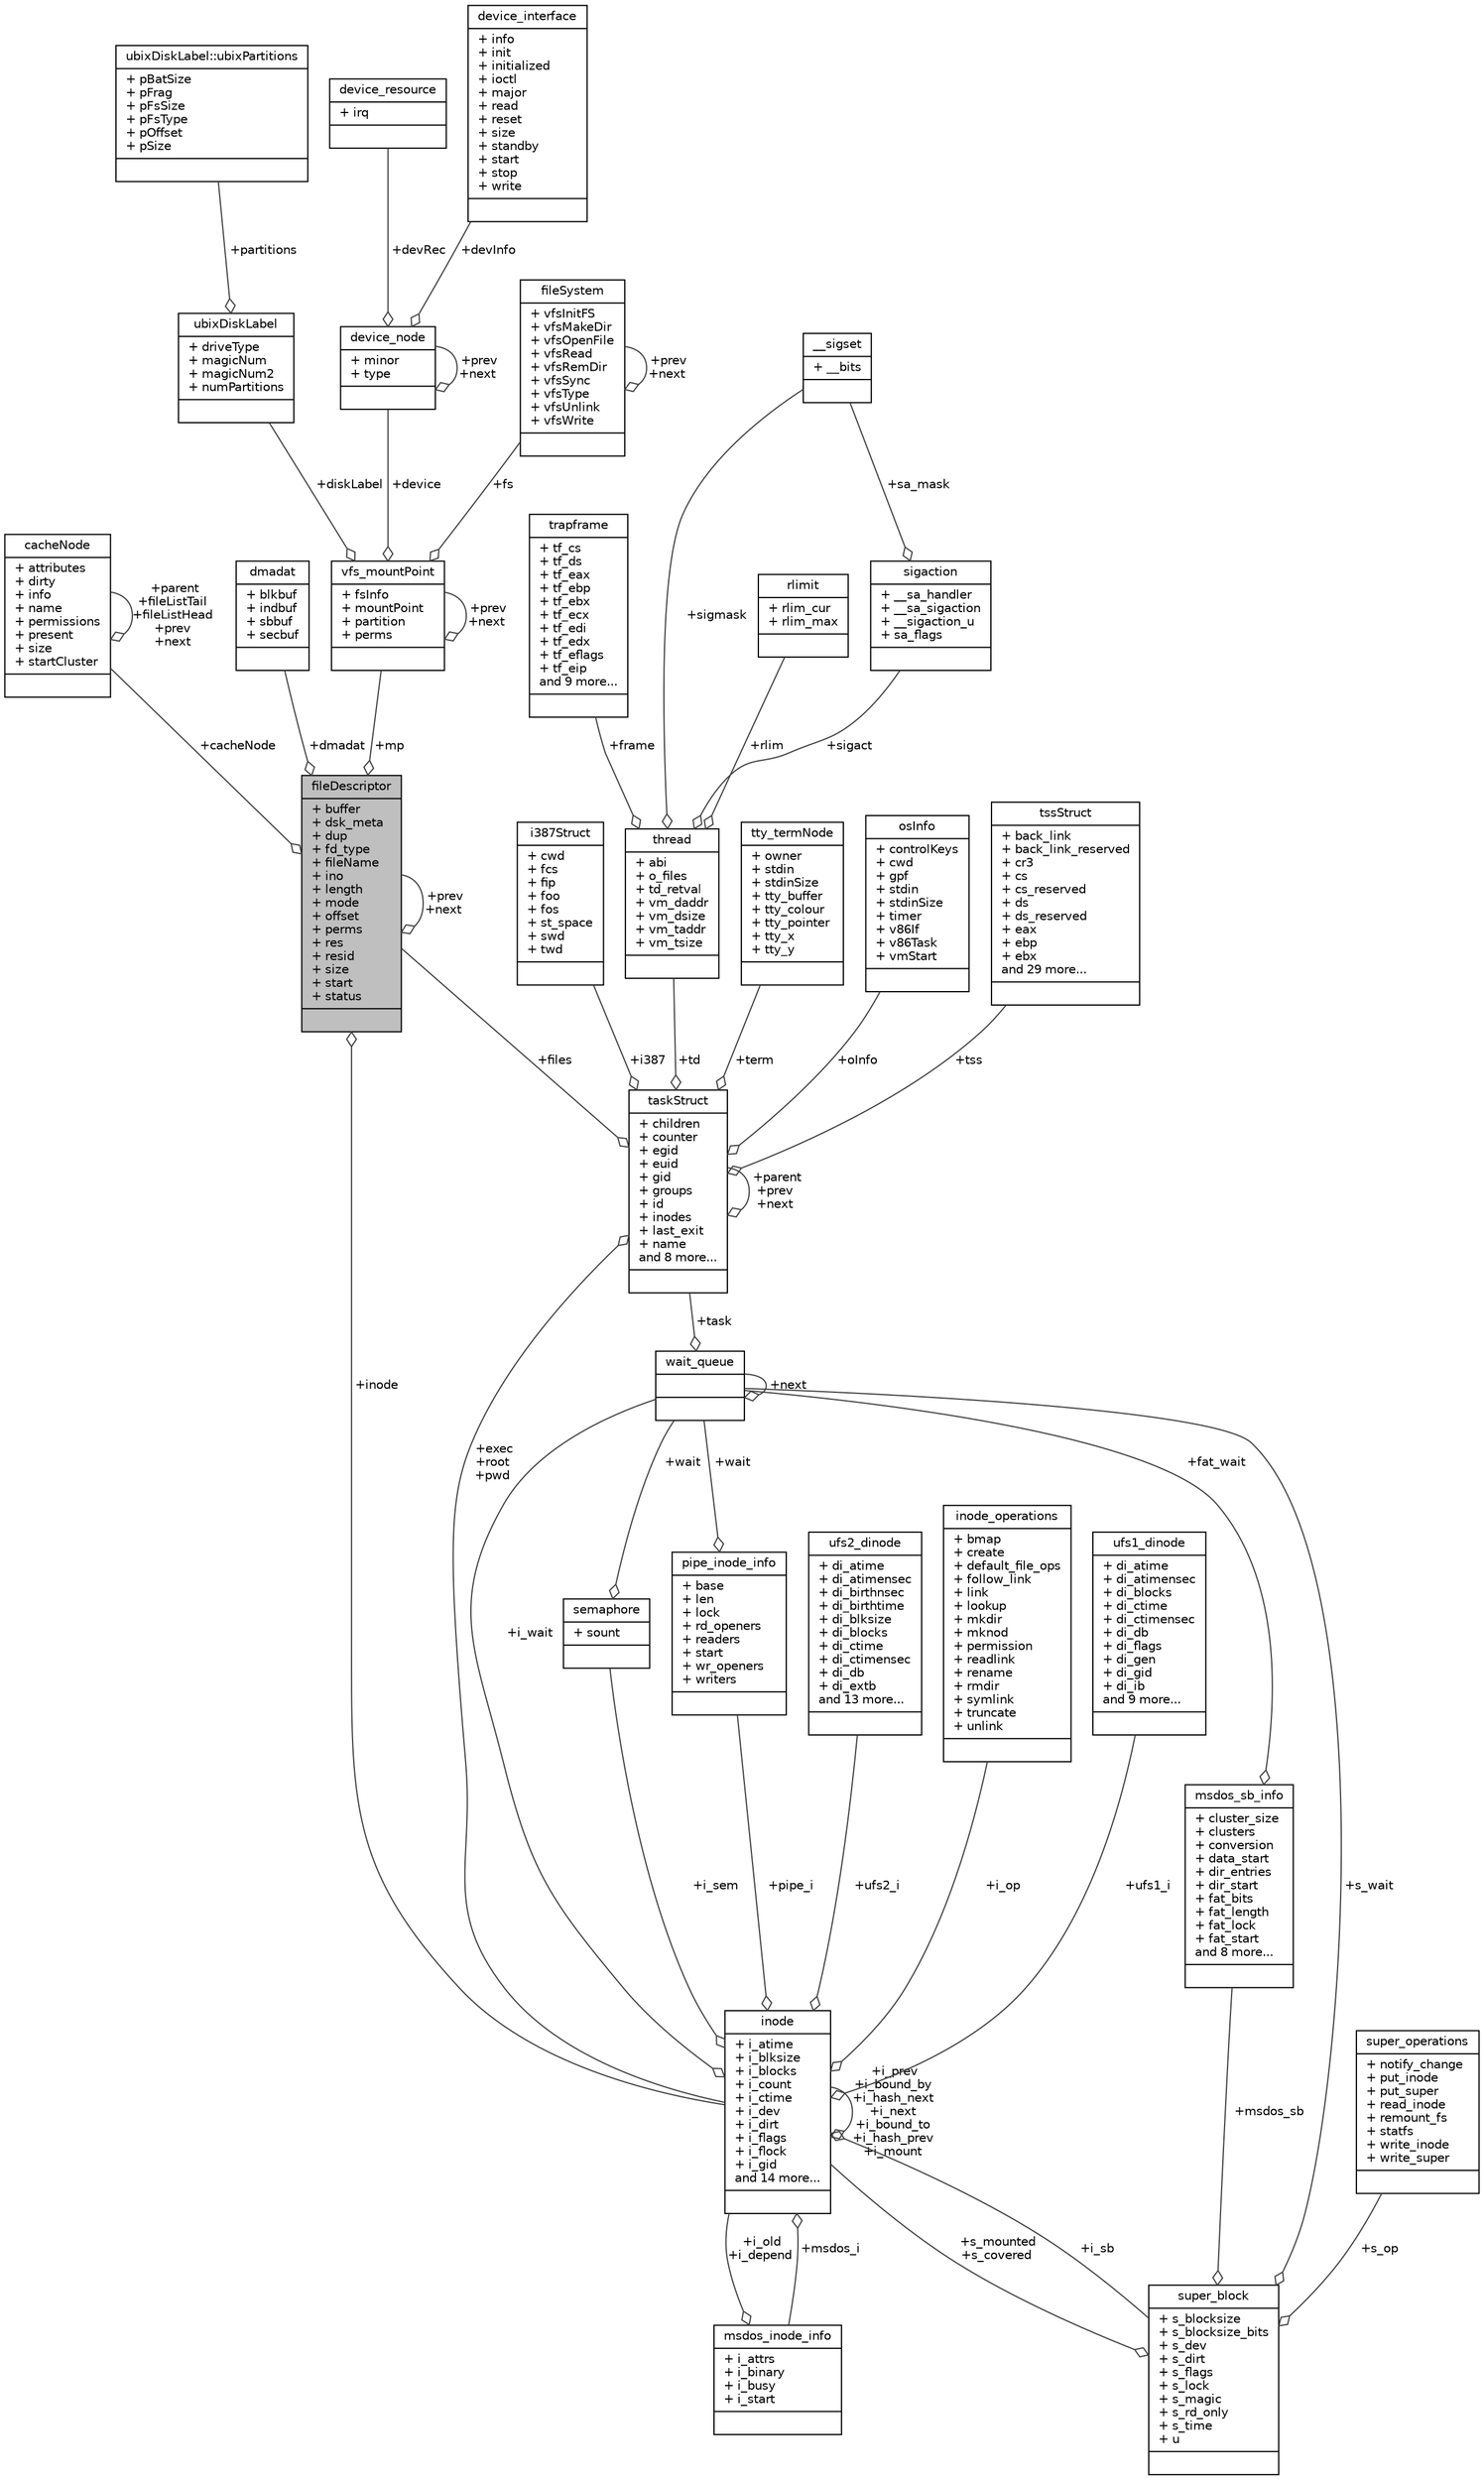 digraph "fileDescriptor"
{
 // LATEX_PDF_SIZE
  edge [fontname="Helvetica",fontsize="10",labelfontname="Helvetica",labelfontsize="10"];
  node [fontname="Helvetica",fontsize="10",shape=record];
  Node1 [label="{fileDescriptor\n|+ buffer\l+ dsk_meta\l+ dup\l+ fd_type\l+ fileName\l+ ino\l+ length\l+ mode\l+ offset\l+ perms\l+ res\l+ resid\l+ size\l+ start\l+ status\l|}",height=0.2,width=0.4,color="black", fillcolor="grey75", style="filled", fontcolor="black",tooltip=" "];
  Node2 -> Node1 [color="grey25",fontsize="10",style="solid",label=" +inode" ,arrowhead="odiamond",fontname="Helvetica"];
  Node2 [label="{inode\n|+ i_atime\l+ i_blksize\l+ i_blocks\l+ i_count\l+ i_ctime\l+ i_dev\l+ i_dirt\l+ i_flags\l+ i_flock\l+ i_gid\land 14 more...\l|}",height=0.2,width=0.4,color="black", fillcolor="white", style="filled",URL="$structinode.html",tooltip=" "];
  Node3 -> Node2 [color="grey25",fontsize="10",style="solid",label=" +msdos_i" ,arrowhead="odiamond",fontname="Helvetica"];
  Node3 [label="{msdos_inode_info\n|+ i_attrs\l+ i_binary\l+ i_busy\l+ i_start\l|}",height=0.2,width=0.4,color="black", fillcolor="white", style="filled",URL="$structmsdos__inode__info.html",tooltip=" "];
  Node2 -> Node3 [color="grey25",fontsize="10",style="solid",label=" +i_old\n+i_depend" ,arrowhead="odiamond",fontname="Helvetica"];
  Node4 -> Node2 [color="grey25",fontsize="10",style="solid",label=" +i_sb" ,arrowhead="odiamond",fontname="Helvetica"];
  Node4 [label="{super_block\n|+ s_blocksize\l+ s_blocksize_bits\l+ s_dev\l+ s_dirt\l+ s_flags\l+ s_lock\l+ s_magic\l+ s_rd_only\l+ s_time\l+ u\l|}",height=0.2,width=0.4,color="black", fillcolor="white", style="filled",URL="$structsuper__block.html",tooltip=" "];
  Node5 -> Node4 [color="grey25",fontsize="10",style="solid",label=" +msdos_sb" ,arrowhead="odiamond",fontname="Helvetica"];
  Node5 [label="{msdos_sb_info\n|+ cluster_size\l+ clusters\l+ conversion\l+ data_start\l+ dir_entries\l+ dir_start\l+ fat_bits\l+ fat_length\l+ fat_lock\l+ fat_start\land 8 more...\l|}",height=0.2,width=0.4,color="black", fillcolor="white", style="filled",URL="$structmsdos__sb__info.html",tooltip=" "];
  Node6 -> Node5 [color="grey25",fontsize="10",style="solid",label=" +fat_wait" ,arrowhead="odiamond",fontname="Helvetica"];
  Node6 [label="{wait_queue\n||}",height=0.2,width=0.4,color="black", fillcolor="white", style="filled",URL="$structwait__queue.html",tooltip=" "];
  Node7 -> Node6 [color="grey25",fontsize="10",style="solid",label=" +task" ,arrowhead="odiamond",fontname="Helvetica"];
  Node7 [label="{taskStruct\n|+ children\l+ counter\l+ egid\l+ euid\l+ gid\l+ groups\l+ id\l+ inodes\l+ last_exit\l+ name\land 8 more...\l|}",height=0.2,width=0.4,color="black", fillcolor="white", style="filled",URL="$structtaskStruct.html",tooltip=" "];
  Node2 -> Node7 [color="grey25",fontsize="10",style="solid",label=" +exec\n+root\n+pwd" ,arrowhead="odiamond",fontname="Helvetica"];
  Node7 -> Node7 [color="grey25",fontsize="10",style="solid",label=" +parent\n+prev\n+next" ,arrowhead="odiamond",fontname="Helvetica"];
  Node8 -> Node7 [color="grey25",fontsize="10",style="solid",label=" +i387" ,arrowhead="odiamond",fontname="Helvetica"];
  Node8 [label="{i387Struct\n|+ cwd\l+ fcs\l+ fip\l+ foo\l+ fos\l+ st_space\l+ swd\l+ twd\l|}",height=0.2,width=0.4,color="black", fillcolor="white", style="filled",URL="$structi387Struct.html",tooltip=" "];
  Node9 -> Node7 [color="grey25",fontsize="10",style="solid",label=" +td" ,arrowhead="odiamond",fontname="Helvetica"];
  Node9 [label="{thread\n|+ abi\l+ o_files\l+ td_retval\l+ vm_daddr\l+ vm_dsize\l+ vm_taddr\l+ vm_tsize\l|}",height=0.2,width=0.4,color="black", fillcolor="white", style="filled",URL="$structthread.html",tooltip=" "];
  Node10 -> Node9 [color="grey25",fontsize="10",style="solid",label=" +frame" ,arrowhead="odiamond",fontname="Helvetica"];
  Node10 [label="{trapframe\n|+ tf_cs\l+ tf_ds\l+ tf_eax\l+ tf_ebp\l+ tf_ebx\l+ tf_ecx\l+ tf_edi\l+ tf_edx\l+ tf_eflags\l+ tf_eip\land 9 more...\l|}",height=0.2,width=0.4,color="black", fillcolor="white", style="filled",URL="$structtrapframe.html",tooltip=" "];
  Node11 -> Node9 [color="grey25",fontsize="10",style="solid",label=" +sigmask" ,arrowhead="odiamond",fontname="Helvetica"];
  Node11 [label="{__sigset\n|+ __bits\l|}",height=0.2,width=0.4,color="black", fillcolor="white", style="filled",URL="$struct____sigset.html",tooltip=" "];
  Node12 -> Node9 [color="grey25",fontsize="10",style="solid",label=" +rlim" ,arrowhead="odiamond",fontname="Helvetica"];
  Node12 [label="{rlimit\n|+ rlim_cur\l+ rlim_max\l|}",height=0.2,width=0.4,color="black", fillcolor="white", style="filled",URL="$structrlimit.html",tooltip=" "];
  Node13 -> Node9 [color="grey25",fontsize="10",style="solid",label=" +sigact" ,arrowhead="odiamond",fontname="Helvetica"];
  Node13 [label="{sigaction\n|+ __sa_handler\l+ __sa_sigaction\l+ __sigaction_u\l+ sa_flags\l|}",height=0.2,width=0.4,color="black", fillcolor="white", style="filled",URL="$structsigaction.html",tooltip=" "];
  Node11 -> Node13 [color="grey25",fontsize="10",style="solid",label=" +sa_mask" ,arrowhead="odiamond",fontname="Helvetica"];
  Node1 -> Node7 [color="grey25",fontsize="10",style="solid",label=" +files" ,arrowhead="odiamond",fontname="Helvetica"];
  Node14 -> Node7 [color="grey25",fontsize="10",style="solid",label=" +term" ,arrowhead="odiamond",fontname="Helvetica"];
  Node14 [label="{tty_termNode\n|+ owner\l+ stdin\l+ stdinSize\l+ tty_buffer\l+ tty_colour\l+ tty_pointer\l+ tty_x\l+ tty_y\l|}",height=0.2,width=0.4,color="black", fillcolor="white", style="filled",URL="$structtty__termNode.html",tooltip=" "];
  Node15 -> Node7 [color="grey25",fontsize="10",style="solid",label=" +oInfo" ,arrowhead="odiamond",fontname="Helvetica"];
  Node15 [label="{osInfo\n|+ controlKeys\l+ cwd\l+ gpf\l+ stdin\l+ stdinSize\l+ timer\l+ v86If\l+ v86Task\l+ vmStart\l|}",height=0.2,width=0.4,color="black", fillcolor="white", style="filled",URL="$structosInfo.html",tooltip=" "];
  Node16 -> Node7 [color="grey25",fontsize="10",style="solid",label=" +tss" ,arrowhead="odiamond",fontname="Helvetica"];
  Node16 [label="{tssStruct\n|+ back_link\l+ back_link_reserved\l+ cr3\l+ cs\l+ cs_reserved\l+ ds\l+ ds_reserved\l+ eax\l+ ebp\l+ ebx\land 29 more...\l|}",height=0.2,width=0.4,color="black", fillcolor="white", style="filled",URL="$structtssStruct.html",tooltip=" "];
  Node6 -> Node6 [color="grey25",fontsize="10",style="solid",label=" +next" ,arrowhead="odiamond",fontname="Helvetica"];
  Node2 -> Node4 [color="grey25",fontsize="10",style="solid",label=" +s_mounted\n+s_covered" ,arrowhead="odiamond",fontname="Helvetica"];
  Node6 -> Node4 [color="grey25",fontsize="10",style="solid",label=" +s_wait" ,arrowhead="odiamond",fontname="Helvetica"];
  Node17 -> Node4 [color="grey25",fontsize="10",style="solid",label=" +s_op" ,arrowhead="odiamond",fontname="Helvetica"];
  Node17 [label="{super_operations\n|+ notify_change\l+ put_inode\l+ put_super\l+ read_inode\l+ remount_fs\l+ statfs\l+ write_inode\l+ write_super\l|}",height=0.2,width=0.4,color="black", fillcolor="white", style="filled",URL="$structsuper__operations.html",tooltip=" "];
  Node2 -> Node2 [color="grey25",fontsize="10",style="solid",label=" +i_prev\n+i_bound_by\n+i_hash_next\n+i_next\n+i_bound_to\n+i_hash_prev\n+i_mount" ,arrowhead="odiamond",fontname="Helvetica"];
  Node18 -> Node2 [color="grey25",fontsize="10",style="solid",label=" +i_sem" ,arrowhead="odiamond",fontname="Helvetica"];
  Node18 [label="{semaphore\n|+ sount\l|}",height=0.2,width=0.4,color="black", fillcolor="white", style="filled",URL="$structsemaphore.html",tooltip=" "];
  Node6 -> Node18 [color="grey25",fontsize="10",style="solid",label=" +wait" ,arrowhead="odiamond",fontname="Helvetica"];
  Node19 -> Node2 [color="grey25",fontsize="10",style="solid",label=" +pipe_i" ,arrowhead="odiamond",fontname="Helvetica"];
  Node19 [label="{pipe_inode_info\n|+ base\l+ len\l+ lock\l+ rd_openers\l+ readers\l+ start\l+ wr_openers\l+ writers\l|}",height=0.2,width=0.4,color="black", fillcolor="white", style="filled",URL="$structpipe__inode__info.html",tooltip=" "];
  Node6 -> Node19 [color="grey25",fontsize="10",style="solid",label=" +wait" ,arrowhead="odiamond",fontname="Helvetica"];
  Node20 -> Node2 [color="grey25",fontsize="10",style="solid",label=" +ufs2_i" ,arrowhead="odiamond",fontname="Helvetica"];
  Node20 [label="{ufs2_dinode\n|+ di_atime\l+ di_atimensec\l+ di_birthnsec\l+ di_birthtime\l+ di_blksize\l+ di_blocks\l+ di_ctime\l+ di_ctimensec\l+ di_db\l+ di_extb\land 13 more...\l|}",height=0.2,width=0.4,color="black", fillcolor="white", style="filled",URL="$structufs2__dinode.html",tooltip=" "];
  Node6 -> Node2 [color="grey25",fontsize="10",style="solid",label=" +i_wait" ,arrowhead="odiamond",fontname="Helvetica"];
  Node21 -> Node2 [color="grey25",fontsize="10",style="solid",label=" +i_op" ,arrowhead="odiamond",fontname="Helvetica"];
  Node21 [label="{inode_operations\n|+ bmap\l+ create\l+ default_file_ops\l+ follow_link\l+ link\l+ lookup\l+ mkdir\l+ mknod\l+ permission\l+ readlink\l+ rename\l+ rmdir\l+ symlink\l+ truncate\l+ unlink\l|}",height=0.2,width=0.4,color="black", fillcolor="white", style="filled",URL="$structinode__operations.html",tooltip=" "];
  Node22 -> Node2 [color="grey25",fontsize="10",style="solid",label=" +ufs1_i" ,arrowhead="odiamond",fontname="Helvetica"];
  Node22 [label="{ufs1_dinode\n|+ di_atime\l+ di_atimensec\l+ di_blocks\l+ di_ctime\l+ di_ctimensec\l+ di_db\l+ di_flags\l+ di_gen\l+ di_gid\l+ di_ib\land 9 more...\l|}",height=0.2,width=0.4,color="black", fillcolor="white", style="filled",URL="$structufs1__dinode.html",tooltip=" "];
  Node23 -> Node1 [color="grey25",fontsize="10",style="solid",label=" +cacheNode" ,arrowhead="odiamond",fontname="Helvetica"];
  Node23 [label="{cacheNode\n|+ attributes\l+ dirty\l+ info\l+ name\l+ permissions\l+ present\l+ size\l+ startCluster\l|}",height=0.2,width=0.4,color="black", fillcolor="white", style="filled",URL="$structcacheNode.html",tooltip=" "];
  Node23 -> Node23 [color="grey25",fontsize="10",style="solid",label=" +parent\n+fileListTail\n+fileListHead\n+prev\n+next" ,arrowhead="odiamond",fontname="Helvetica"];
  Node1 -> Node1 [color="grey25",fontsize="10",style="solid",label=" +prev\n+next" ,arrowhead="odiamond",fontname="Helvetica"];
  Node24 -> Node1 [color="grey25",fontsize="10",style="solid",label=" +dmadat" ,arrowhead="odiamond",fontname="Helvetica"];
  Node24 [label="{dmadat\n|+ blkbuf\l+ indbuf\l+ sbbuf\l+ secbuf\l|}",height=0.2,width=0.4,color="black", fillcolor="white", style="filled",URL="$structdmadat.html",tooltip=" "];
  Node25 -> Node1 [color="grey25",fontsize="10",style="solid",label=" +mp" ,arrowhead="odiamond",fontname="Helvetica"];
  Node25 [label="{vfs_mountPoint\n|+ fsInfo\l+ mountPoint\l+ partition\l+ perms\l|}",height=0.2,width=0.4,color="black", fillcolor="white", style="filled",URL="$structvfs__mountPoint.html",tooltip=" "];
  Node26 -> Node25 [color="grey25",fontsize="10",style="solid",label=" +diskLabel" ,arrowhead="odiamond",fontname="Helvetica"];
  Node26 [label="{ubixDiskLabel\n|+ driveType\l+ magicNum\l+ magicNum2\l+ numPartitions\l|}",height=0.2,width=0.4,color="black", fillcolor="white", style="filled",URL="$structubixDiskLabel.html",tooltip=" "];
  Node27 -> Node26 [color="grey25",fontsize="10",style="solid",label=" +partitions" ,arrowhead="odiamond",fontname="Helvetica"];
  Node27 [label="{ubixDiskLabel::ubixPartitions\n|+ pBatSize\l+ pFrag\l+ pFsSize\l+ pFsType\l+ pOffset\l+ pSize\l|}",height=0.2,width=0.4,color="black", fillcolor="white", style="filled",URL="$structubixDiskLabel_1_1ubixPartitions.html",tooltip=" "];
  Node28 -> Node25 [color="grey25",fontsize="10",style="solid",label=" +device" ,arrowhead="odiamond",fontname="Helvetica"];
  Node28 [label="{device_node\n|+ minor\l+ type\l|}",height=0.2,width=0.4,color="black", fillcolor="white", style="filled",URL="$structdevice__node.html",tooltip=" "];
  Node29 -> Node28 [color="grey25",fontsize="10",style="solid",label=" +devRec" ,arrowhead="odiamond",fontname="Helvetica"];
  Node29 [label="{device_resource\n|+ irq\l|}",height=0.2,width=0.4,color="black", fillcolor="white", style="filled",URL="$structdevice__resource.html",tooltip=" "];
  Node30 -> Node28 [color="grey25",fontsize="10",style="solid",label=" +devInfo" ,arrowhead="odiamond",fontname="Helvetica"];
  Node30 [label="{device_interface\n|+ info\l+ init\l+ initialized\l+ ioctl\l+ major\l+ read\l+ reset\l+ size\l+ standby\l+ start\l+ stop\l+ write\l|}",height=0.2,width=0.4,color="black", fillcolor="white", style="filled",URL="$structdevice__interface.html",tooltip=" "];
  Node28 -> Node28 [color="grey25",fontsize="10",style="solid",label=" +prev\n+next" ,arrowhead="odiamond",fontname="Helvetica"];
  Node31 -> Node25 [color="grey25",fontsize="10",style="solid",label=" +fs" ,arrowhead="odiamond",fontname="Helvetica"];
  Node31 [label="{fileSystem\n|+ vfsInitFS\l+ vfsMakeDir\l+ vfsOpenFile\l+ vfsRead\l+ vfsRemDir\l+ vfsSync\l+ vfsType\l+ vfsUnlink\l+ vfsWrite\l|}",height=0.2,width=0.4,color="black", fillcolor="white", style="filled",URL="$structfileSystem.html",tooltip="filesSystem Structure"];
  Node31 -> Node31 [color="grey25",fontsize="10",style="solid",label=" +prev\n+next" ,arrowhead="odiamond",fontname="Helvetica"];
  Node25 -> Node25 [color="grey25",fontsize="10",style="solid",label=" +prev\n+next" ,arrowhead="odiamond",fontname="Helvetica"];
}
